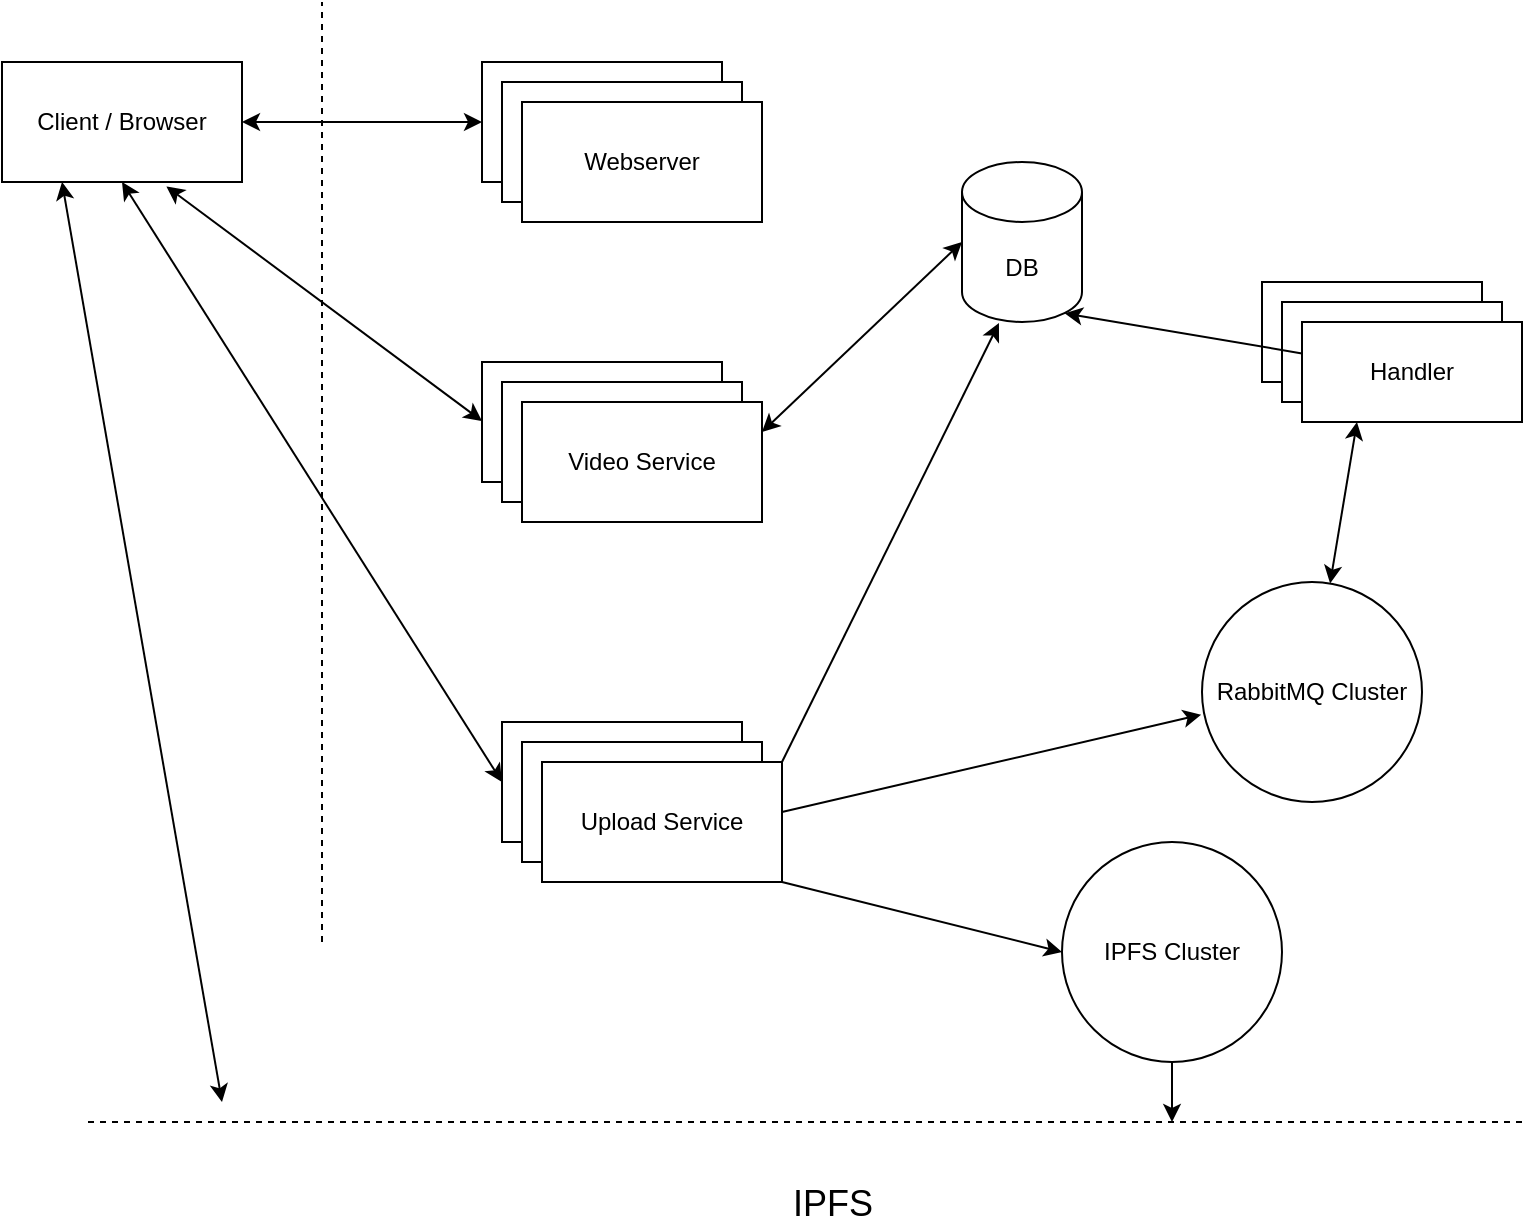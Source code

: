 <mxfile version="14.1.8" type="device"><diagram id="UaMl5dMx55Oh1BSjWInF" name="Page-1"><mxGraphModel dx="1304" dy="627" grid="1" gridSize="10" guides="1" tooltips="1" connect="1" arrows="1" fold="1" page="1" pageScale="1" pageWidth="850" pageHeight="1100" math="0" shadow="0"><root><mxCell id="0"/><mxCell id="1" parent="0"/><mxCell id="H66l5SQ81yeuYd0Df_fo-1" value="" style="endArrow=none;dashed=1;html=1;" parent="1" edge="1"><mxGeometry width="50" height="50" relative="1" as="geometry"><mxPoint x="160" y="600" as="sourcePoint"/><mxPoint x="160" y="130" as="targetPoint"/></mxGeometry></mxCell><mxCell id="H66l5SQ81yeuYd0Df_fo-2" value="Client / Browser" style="rounded=0;whiteSpace=wrap;html=1;" parent="1" vertex="1"><mxGeometry y="160" width="120" height="60" as="geometry"/></mxCell><mxCell id="H66l5SQ81yeuYd0Df_fo-3" value="Webserver" style="rounded=0;whiteSpace=wrap;html=1;" parent="1" vertex="1"><mxGeometry x="240" y="160" width="120" height="60" as="geometry"/></mxCell><mxCell id="H66l5SQ81yeuYd0Df_fo-4" value="Webserver" style="rounded=0;whiteSpace=wrap;html=1;" parent="1" vertex="1"><mxGeometry x="250" y="170" width="120" height="60" as="geometry"/></mxCell><mxCell id="H66l5SQ81yeuYd0Df_fo-5" value="Webserver" style="rounded=0;whiteSpace=wrap;html=1;" parent="1" vertex="1"><mxGeometry x="260" y="180" width="120" height="60" as="geometry"/></mxCell><mxCell id="H66l5SQ81yeuYd0Df_fo-6" value="Video Service" style="rounded=0;whiteSpace=wrap;html=1;" parent="1" vertex="1"><mxGeometry x="240" y="310" width="120" height="60" as="geometry"/></mxCell><mxCell id="H66l5SQ81yeuYd0Df_fo-7" value="Video Service" style="rounded=0;whiteSpace=wrap;html=1;" parent="1" vertex="1"><mxGeometry x="250" y="320" width="120" height="60" as="geometry"/></mxCell><mxCell id="H66l5SQ81yeuYd0Df_fo-8" value="Video Service" style="rounded=0;whiteSpace=wrap;html=1;" parent="1" vertex="1"><mxGeometry x="260" y="330" width="120" height="60" as="geometry"/></mxCell><mxCell id="H66l5SQ81yeuYd0Df_fo-9" value="Upload Service" style="rounded=0;whiteSpace=wrap;html=1;" parent="1" vertex="1"><mxGeometry x="250" y="490" width="120" height="60" as="geometry"/></mxCell><mxCell id="H66l5SQ81yeuYd0Df_fo-10" value="Upload Service" style="rounded=0;whiteSpace=wrap;html=1;" parent="1" vertex="1"><mxGeometry x="260" y="500" width="120" height="60" as="geometry"/></mxCell><mxCell id="H66l5SQ81yeuYd0Df_fo-11" value="Upload Service" style="rounded=0;whiteSpace=wrap;html=1;" parent="1" vertex="1"><mxGeometry x="270" y="510" width="120" height="60" as="geometry"/></mxCell><mxCell id="H66l5SQ81yeuYd0Df_fo-12" value="" style="endArrow=classic;startArrow=classic;html=1;exitX=1;exitY=0.5;exitDx=0;exitDy=0;" parent="1" source="H66l5SQ81yeuYd0Df_fo-2" edge="1"><mxGeometry width="50" height="50" relative="1" as="geometry"><mxPoint x="190" y="240" as="sourcePoint"/><mxPoint x="240" y="190" as="targetPoint"/></mxGeometry></mxCell><mxCell id="H66l5SQ81yeuYd0Df_fo-13" value="" style="endArrow=classic;startArrow=classic;html=1;exitX=0.685;exitY=1.037;exitDx=0;exitDy=0;exitPerimeter=0;" parent="1" source="H66l5SQ81yeuYd0Df_fo-2" edge="1"><mxGeometry width="50" height="50" relative="1" as="geometry"><mxPoint x="120" y="339.5" as="sourcePoint"/><mxPoint x="240" y="339.5" as="targetPoint"/></mxGeometry></mxCell><mxCell id="H66l5SQ81yeuYd0Df_fo-14" value="" style="endArrow=classic;startArrow=classic;html=1;exitX=0.5;exitY=1;exitDx=0;exitDy=0;entryX=0;entryY=0.5;entryDx=0;entryDy=0;" parent="1" source="H66l5SQ81yeuYd0Df_fo-2" target="H66l5SQ81yeuYd0Df_fo-9" edge="1"><mxGeometry width="50" height="50" relative="1" as="geometry"><mxPoint x="10.0" y="220.0" as="sourcePoint"/><mxPoint x="167.8" y="337.28" as="targetPoint"/></mxGeometry></mxCell><mxCell id="H66l5SQ81yeuYd0Df_fo-17" value="Handler" style="rounded=0;whiteSpace=wrap;html=1;" parent="1" vertex="1"><mxGeometry x="630" y="270" width="110" height="50" as="geometry"/></mxCell><mxCell id="H66l5SQ81yeuYd0Df_fo-18" value="DB" style="shape=cylinder3;whiteSpace=wrap;html=1;boundedLbl=1;backgroundOutline=1;size=15;" parent="1" vertex="1"><mxGeometry x="480" y="210" width="60" height="80" as="geometry"/></mxCell><mxCell id="H66l5SQ81yeuYd0Df_fo-19" value="" style="endArrow=classic;startArrow=classic;html=1;exitX=1;exitY=0.25;exitDx=0;exitDy=0;entryX=0;entryY=0.5;entryDx=0;entryDy=0;entryPerimeter=0;" parent="1" source="H66l5SQ81yeuYd0Df_fo-8" edge="1" target="H66l5SQ81yeuYd0Df_fo-18"><mxGeometry width="50" height="50" relative="1" as="geometry"><mxPoint x="480" y="350" as="sourcePoint"/><mxPoint x="530" y="300" as="targetPoint"/></mxGeometry></mxCell><mxCell id="H66l5SQ81yeuYd0Df_fo-20" value="" style="endArrow=classic;startArrow=none;html=1;exitX=1;exitY=0.25;exitDx=0;exitDy=0;entryX=-0.004;entryY=0.603;entryDx=0;entryDy=0;startFill=0;entryPerimeter=0;" parent="1" target="I67ZORw1OwxfXucFrqsw-2" edge="1"><mxGeometry width="50" height="50" relative="1" as="geometry"><mxPoint x="390" y="535" as="sourcePoint"/><mxPoint x="670" y="505" as="targetPoint"/></mxGeometry></mxCell><mxCell id="H66l5SQ81yeuYd0Df_fo-21" value="" style="endArrow=classic;startArrow=none;html=1;exitX=1;exitY=0.25;exitDx=0;exitDy=0;entryX=0.308;entryY=1.007;entryDx=0;entryDy=0;entryPerimeter=0;endFill=1;startFill=0;" parent="1" target="H66l5SQ81yeuYd0Df_fo-18" edge="1"><mxGeometry width="50" height="50" relative="1" as="geometry"><mxPoint x="390" y="510" as="sourcePoint"/><mxPoint x="640" y="590" as="targetPoint"/></mxGeometry></mxCell><mxCell id="H66l5SQ81yeuYd0Df_fo-22" value="Handler" style="rounded=0;whiteSpace=wrap;html=1;" parent="1" vertex="1"><mxGeometry x="640" y="280" width="110" height="50" as="geometry"/></mxCell><mxCell id="H66l5SQ81yeuYd0Df_fo-25" value="Handler" style="rounded=0;whiteSpace=wrap;html=1;" parent="1" vertex="1"><mxGeometry x="650" y="290" width="110" height="50" as="geometry"/></mxCell><mxCell id="H66l5SQ81yeuYd0Df_fo-26" value="" style="endArrow=classic;startArrow=classic;html=1;entryX=0.25;entryY=1;entryDx=0;entryDy=0;" parent="1" edge="1" target="H66l5SQ81yeuYd0Df_fo-25" source="I67ZORw1OwxfXucFrqsw-2"><mxGeometry width="50" height="50" relative="1" as="geometry"><mxPoint x="710" y="470" as="sourcePoint"/><mxPoint x="706" y="422" as="targetPoint"/></mxGeometry></mxCell><mxCell id="H66l5SQ81yeuYd0Df_fo-28" value="" style="endArrow=classic;startArrow=none;html=1;entryX=0.855;entryY=1;entryDx=0;entryDy=-4.35;entryPerimeter=0;endFill=1;startFill=0;" parent="1" source="H66l5SQ81yeuYd0Df_fo-25" target="H66l5SQ81yeuYd0Df_fo-18" edge="1"><mxGeometry width="50" height="50" relative="1" as="geometry"><mxPoint x="650" y="460" as="sourcePoint"/><mxPoint x="798.7" y="275.65" as="targetPoint"/></mxGeometry></mxCell><mxCell id="H66l5SQ81yeuYd0Df_fo-30" value="" style="endArrow=none;dashed=1;html=1;" parent="1" edge="1"><mxGeometry width="50" height="50" relative="1" as="geometry"><mxPoint x="760" y="690" as="sourcePoint"/><mxPoint x="40" y="690" as="targetPoint"/></mxGeometry></mxCell><mxCell id="H66l5SQ81yeuYd0Df_fo-31" value="&lt;font style=&quot;font-size: 18px&quot;&gt;IPFS&lt;/font&gt;" style="text;html=1;align=center;verticalAlign=middle;resizable=0;points=[];autosize=1;fontSize=20;" parent="1" vertex="1"><mxGeometry x="385" y="720" width="60" height="20" as="geometry"/></mxCell><mxCell id="H66l5SQ81yeuYd0Df_fo-32" value="" style="endArrow=classic;startArrow=classic;html=1;exitX=0.25;exitY=1;exitDx=0;exitDy=0;" parent="1" source="H66l5SQ81yeuYd0Df_fo-2" edge="1"><mxGeometry width="50" height="50" relative="1" as="geometry"><mxPoint x="40" y="220" as="sourcePoint"/><mxPoint x="110" y="680" as="targetPoint"/></mxGeometry></mxCell><mxCell id="H66l5SQ81yeuYd0Df_fo-34" value="" style="endArrow=none;startArrow=classic;html=1;entryX=0.5;entryY=1;entryDx=0;entryDy=0;endFill=0;" parent="1" target="I67ZORw1OwxfXucFrqsw-1" edge="1"><mxGeometry width="50" height="50" relative="1" as="geometry"><mxPoint x="585" y="690" as="sourcePoint"/><mxPoint x="560" y="630" as="targetPoint"/></mxGeometry></mxCell><mxCell id="H66l5SQ81yeuYd0Df_fo-35" value="" style="endArrow=classic;html=1;entryX=0;entryY=0.5;entryDx=0;entryDy=0;" parent="1" target="I67ZORw1OwxfXucFrqsw-1" edge="1"><mxGeometry width="50" height="50" relative="1" as="geometry"><mxPoint x="390" y="570" as="sourcePoint"/><mxPoint x="530" y="590" as="targetPoint"/></mxGeometry></mxCell><mxCell id="I67ZORw1OwxfXucFrqsw-1" value="&lt;span&gt;IPFS Cluster&lt;/span&gt;" style="ellipse;whiteSpace=wrap;html=1;aspect=fixed;" vertex="1" parent="1"><mxGeometry x="530" y="550" width="110" height="110" as="geometry"/></mxCell><mxCell id="I67ZORw1OwxfXucFrqsw-2" value="&lt;span&gt;RabbitMQ Cluster&lt;/span&gt;" style="ellipse;whiteSpace=wrap;html=1;aspect=fixed;" vertex="1" parent="1"><mxGeometry x="600" y="420" width="110" height="110" as="geometry"/></mxCell></root></mxGraphModel></diagram></mxfile>